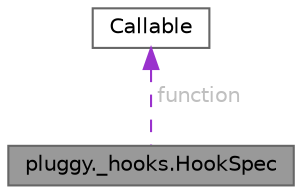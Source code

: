 digraph "pluggy._hooks.HookSpec"
{
 // LATEX_PDF_SIZE
  bgcolor="transparent";
  edge [fontname=Helvetica,fontsize=10,labelfontname=Helvetica,labelfontsize=10];
  node [fontname=Helvetica,fontsize=10,shape=box,height=0.2,width=0.4];
  Node1 [id="Node000001",label="pluggy._hooks.HookSpec",height=0.2,width=0.4,color="gray40", fillcolor="grey60", style="filled", fontcolor="black",tooltip=" "];
  Node2 -> Node1 [id="edge1_Node000001_Node000002",dir="back",color="darkorchid3",style="dashed",tooltip=" ",label=" function",fontcolor="grey" ];
  Node2 [id="Node000002",label="Callable",height=0.2,width=0.4,color="gray40", fillcolor="white", style="filled",tooltip=" "];
}
